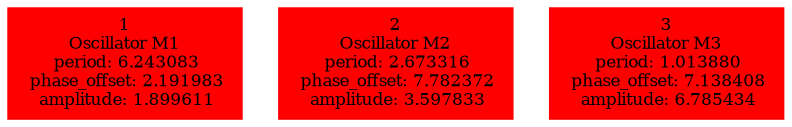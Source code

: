 digraph g{ forcelabels=true;
1 [label=<1<BR />Oscillator M1<BR /> period: 6.243083<BR /> phase_offset: 2.191983<BR /> amplitude: 1.899611>, shape=box,color=red,style=filled,fontsize=8];2 [label=<2<BR />Oscillator M2<BR /> period: 2.673316<BR /> phase_offset: 7.782372<BR /> amplitude: 3.597833>, shape=box,color=red,style=filled,fontsize=8];3 [label=<3<BR />Oscillator M3<BR /> period: 1.013880<BR /> phase_offset: 7.138408<BR /> amplitude: 6.785434>, shape=box,color=red,style=filled,fontsize=8]; }
